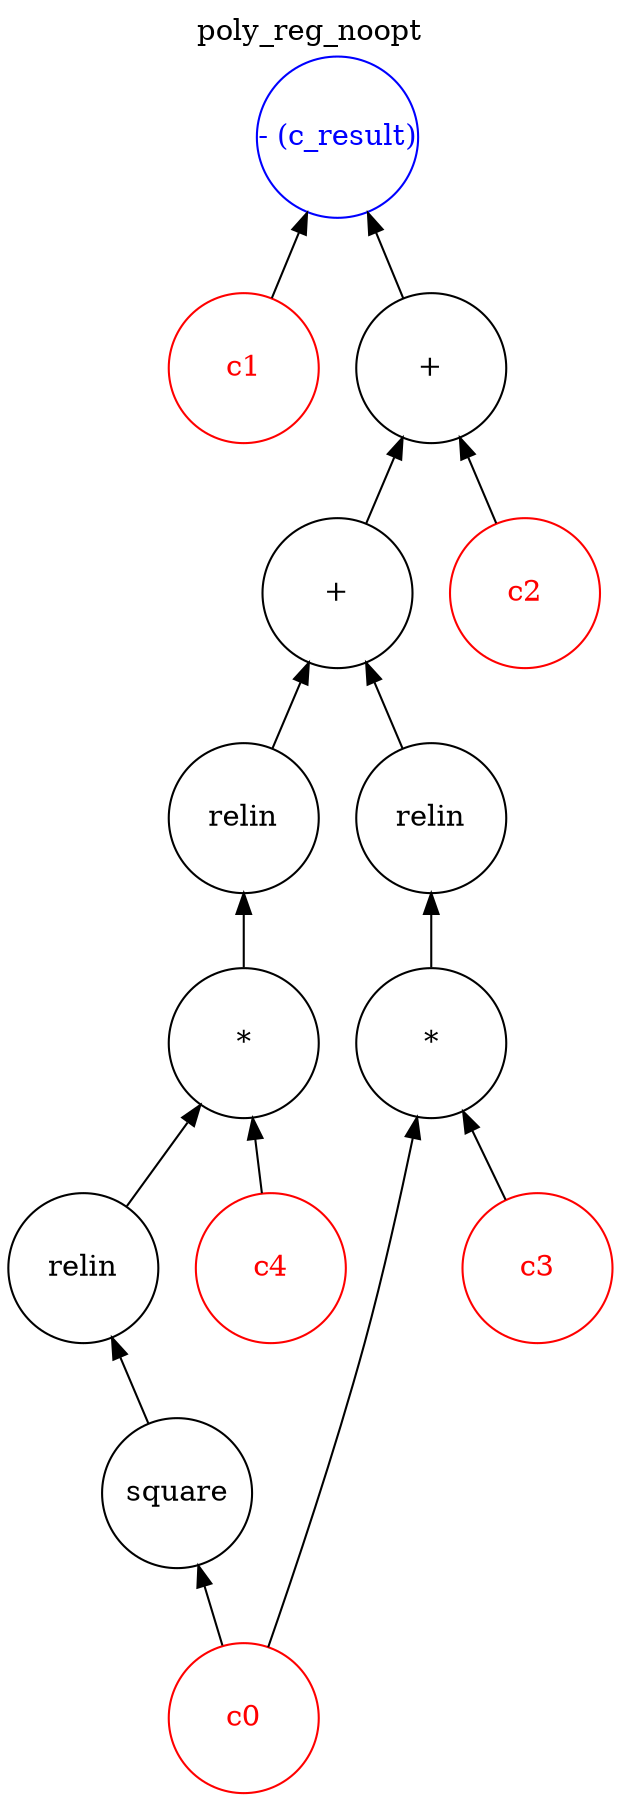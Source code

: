 digraph "poly_reg_noopt" {
graph [label="poly_reg_noopt" labelloc="t"]
node [shape=circle width=1 margin=0]
edge [dir=back]
2 [label="c1" style=solid color=red fontcolor=red]
1 [label="c0" style=solid color=red fontcolor=red]
6 [label="square" style=solid color=black fontcolor=black]
6 -> 1
12 [label="relin" style=solid color=black fontcolor=black]
12 -> 6
5 [label="c4" style=solid color=red fontcolor=red]
7 [label="*" style=solid color=black fontcolor=black]
7 -> 12
7 -> 5
13 [label="relin" style=solid color=black fontcolor=black]
13 -> 7
4 [label="c3" style=solid color=red fontcolor=red]
8 [label="*" style=solid color=black fontcolor=black]
8 -> 1
8 -> 4
14 [label="relin" style=solid color=black fontcolor=black]
14 -> 8
9 [label="+" style=solid color=black fontcolor=black]
9 -> 13
9 -> 14
3 [label="c2" style=solid color=red fontcolor=red]
10 [label="+" style=solid color=black fontcolor=black]
10 -> 9
10 -> 3
11 [label="- (c_result)" style=solid color=blue fontcolor=blue]
11 -> 2
11 -> 10
}
